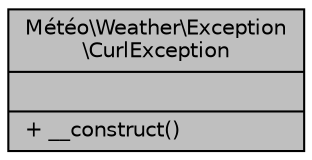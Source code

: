 digraph "Météo\Weather\Exception\CurlException"
{
 // LATEX_PDF_SIZE
  edge [fontname="Helvetica",fontsize="10",labelfontname="Helvetica",labelfontsize="10"];
  node [fontname="Helvetica",fontsize="10",shape=record];
  Node1 [label="{Météo\\Weather\\Exception\l\\CurlException\n||+ __construct()\l}",height=0.2,width=0.4,color="black", fillcolor="grey75", style="filled", fontcolor="black",tooltip=" "];
}
